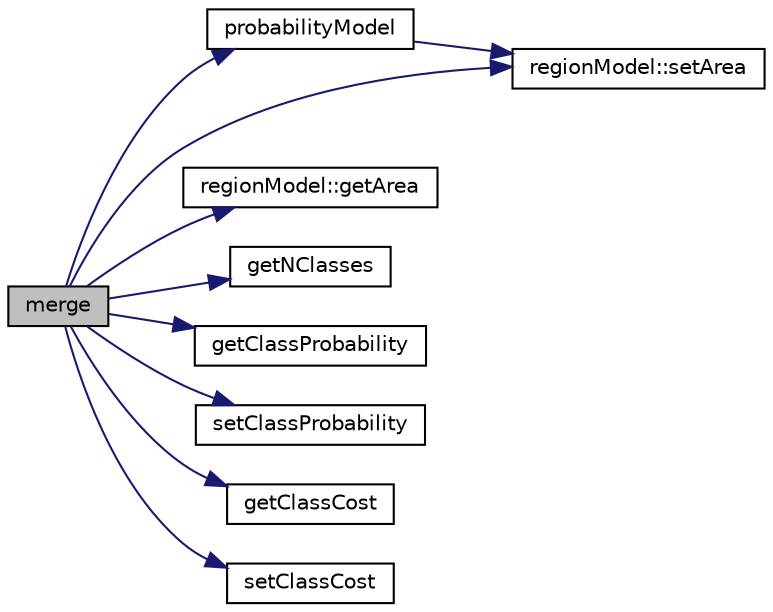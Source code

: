 digraph "merge"
{
  edge [fontname="Helvetica",fontsize="10",labelfontname="Helvetica",labelfontsize="10"];
  node [fontname="Helvetica",fontsize="10",shape=record];
  rankdir="LR";
  Node1 [label="merge",height=0.2,width=0.4,color="black", fillcolor="grey75", style="filled", fontcolor="black"];
  Node1 -> Node2 [color="midnightblue",fontsize="10",style="solid",fontname="Helvetica"];
  Node2 [label="probabilityModel",height=0.2,width=0.4,color="black", fillcolor="white", style="filled",URL="$classprobability_model.html#a08ea3556b5a3812d3287ac2255c99a8a"];
  Node2 -> Node3 [color="midnightblue",fontsize="10",style="solid",fontname="Helvetica"];
  Node3 [label="regionModel::setArea",height=0.2,width=0.4,color="black", fillcolor="white", style="filled",URL="$classregion_model.html#afe1244b3b13a41fad08d9e0d5b5751f0"];
  Node1 -> Node4 [color="midnightblue",fontsize="10",style="solid",fontname="Helvetica"];
  Node4 [label="regionModel::getArea",height=0.2,width=0.4,color="black", fillcolor="white", style="filled",URL="$classregion_model.html#a80caee5614644b9a58695e488b84ab34"];
  Node1 -> Node3 [color="midnightblue",fontsize="10",style="solid",fontname="Helvetica"];
  Node1 -> Node5 [color="midnightblue",fontsize="10",style="solid",fontname="Helvetica"];
  Node5 [label="getNClasses",height=0.2,width=0.4,color="black", fillcolor="white", style="filled",URL="$classprobability_model.html#a9a1655fd00a860cc870bdcfe68b22f99"];
  Node1 -> Node6 [color="midnightblue",fontsize="10",style="solid",fontname="Helvetica"];
  Node6 [label="getClassProbability",height=0.2,width=0.4,color="black", fillcolor="white", style="filled",URL="$classprobability_model.html#a7196544694e68c795ed47cff705158d6"];
  Node1 -> Node7 [color="midnightblue",fontsize="10",style="solid",fontname="Helvetica"];
  Node7 [label="setClassProbability",height=0.2,width=0.4,color="black", fillcolor="white", style="filled",URL="$classprobability_model.html#a637ef2bda90a8ea6fec71accabbc9752"];
  Node1 -> Node8 [color="midnightblue",fontsize="10",style="solid",fontname="Helvetica"];
  Node8 [label="getClassCost",height=0.2,width=0.4,color="black", fillcolor="white", style="filled",URL="$classprobability_model.html#a945d8c57350b619f866376ab970cba38"];
  Node1 -> Node9 [color="midnightblue",fontsize="10",style="solid",fontname="Helvetica"];
  Node9 [label="setClassCost",height=0.2,width=0.4,color="black", fillcolor="white", style="filled",URL="$classprobability_model.html#a30c4c6021945a5b96dd84777df208b39"];
}
